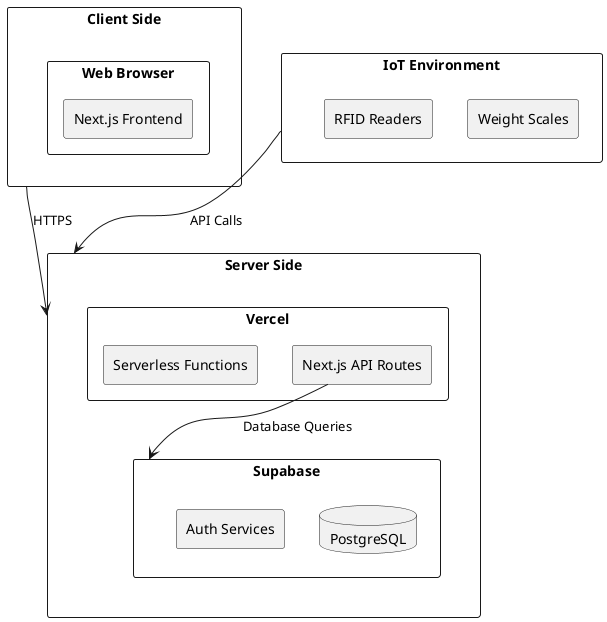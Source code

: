 @startuml Weight Management System - Deployment Block Diagram

skinparam monochrome true
skinparam shadowing false
skinparam defaultTextAlignment center

rectangle "Client Side" as Client {
  rectangle "Web Browser" as Browser {
    rectangle "Next.js Frontend" as Frontend
  }
}

rectangle "Server Side" as Server {
  rectangle "Vercel" as Vercel {
    rectangle "Next.js API Routes" as API
    rectangle "Serverless Functions" as Functions
  }
  
  rectangle "Supabase" as Supabase {
    database "PostgreSQL" as DB
    rectangle "Auth Services" as Auth
  }
}

rectangle "IoT Environment" as IoT {
  rectangle "Weight Scales" as Scales
  rectangle "RFID Readers" as Readers
}

Client --> Server : HTTPS
IoT --> Server : API Calls
API --> Supabase : Database Queries

@enduml